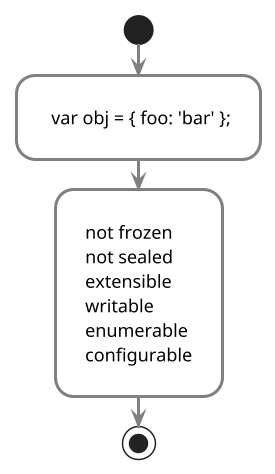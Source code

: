 @startuml
scale 1.5
skinparam ArrowThickness 1
skinparam padding 10
skinparam ActivityFontName Monaco
skinparam ActivityBackgroundColor white
skinparam ActivityDiamondBackgroundColor white
skinparam ActivityBorderColor grey
skinparam ActivityDiamondBorderColor grey
skinparam ArrowColor grey
skinparam ActivityBorderThickness 2
skinparam ActivityFontColor #000


start

: var obj = { foo: 'bar' };;
    :not frozen
    not sealed
    extensible
    writable
    enumerable
    configurable;
    stop


@enduml